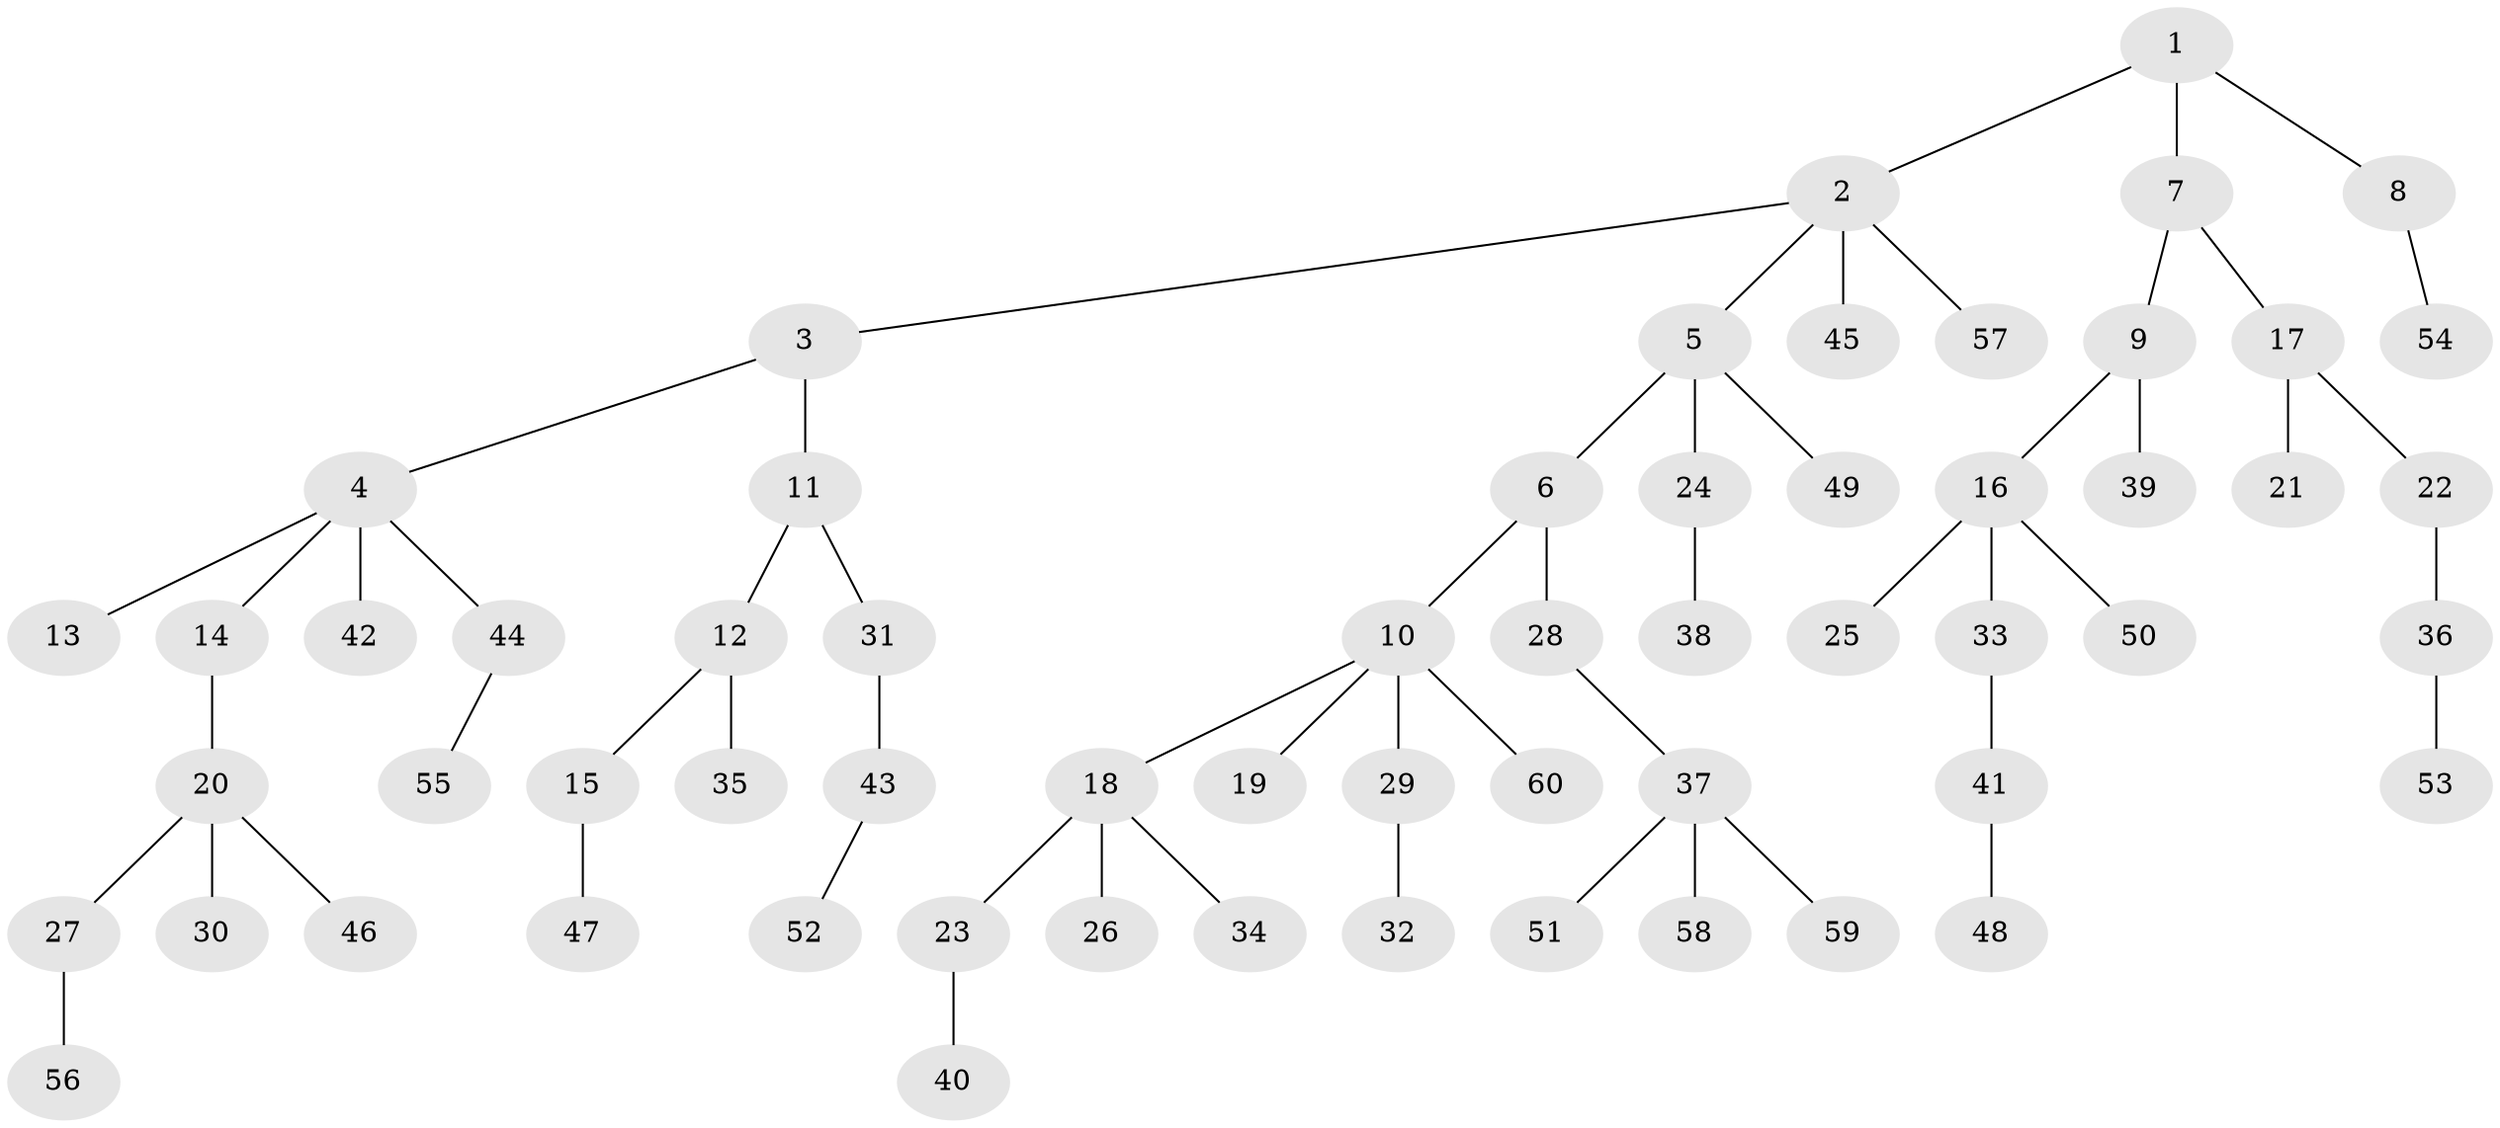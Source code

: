 // coarse degree distribution, {4: 0.11904761904761904, 7: 0.023809523809523808, 3: 0.11904761904761904, 1: 0.5952380952380952, 2: 0.11904761904761904, 5: 0.023809523809523808}
// Generated by graph-tools (version 1.1) at 2025/52/02/27/25 19:52:12]
// undirected, 60 vertices, 59 edges
graph export_dot {
graph [start="1"]
  node [color=gray90,style=filled];
  1;
  2;
  3;
  4;
  5;
  6;
  7;
  8;
  9;
  10;
  11;
  12;
  13;
  14;
  15;
  16;
  17;
  18;
  19;
  20;
  21;
  22;
  23;
  24;
  25;
  26;
  27;
  28;
  29;
  30;
  31;
  32;
  33;
  34;
  35;
  36;
  37;
  38;
  39;
  40;
  41;
  42;
  43;
  44;
  45;
  46;
  47;
  48;
  49;
  50;
  51;
  52;
  53;
  54;
  55;
  56;
  57;
  58;
  59;
  60;
  1 -- 2;
  1 -- 7;
  1 -- 8;
  2 -- 3;
  2 -- 5;
  2 -- 45;
  2 -- 57;
  3 -- 4;
  3 -- 11;
  4 -- 13;
  4 -- 14;
  4 -- 42;
  4 -- 44;
  5 -- 6;
  5 -- 24;
  5 -- 49;
  6 -- 10;
  6 -- 28;
  7 -- 9;
  7 -- 17;
  8 -- 54;
  9 -- 16;
  9 -- 39;
  10 -- 18;
  10 -- 19;
  10 -- 29;
  10 -- 60;
  11 -- 12;
  11 -- 31;
  12 -- 15;
  12 -- 35;
  14 -- 20;
  15 -- 47;
  16 -- 25;
  16 -- 33;
  16 -- 50;
  17 -- 21;
  17 -- 22;
  18 -- 23;
  18 -- 26;
  18 -- 34;
  20 -- 27;
  20 -- 30;
  20 -- 46;
  22 -- 36;
  23 -- 40;
  24 -- 38;
  27 -- 56;
  28 -- 37;
  29 -- 32;
  31 -- 43;
  33 -- 41;
  36 -- 53;
  37 -- 51;
  37 -- 58;
  37 -- 59;
  41 -- 48;
  43 -- 52;
  44 -- 55;
}
